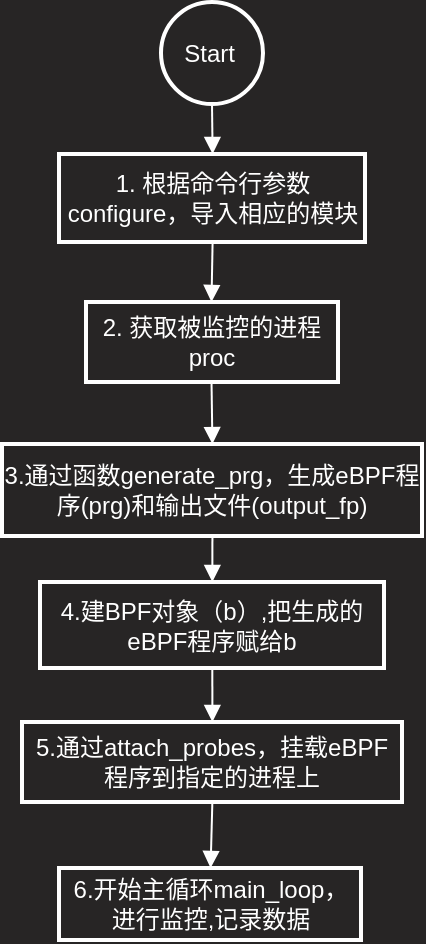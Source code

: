 <mxfile version="21.5.2" type="github" pages="9">
  <diagram name="top_snoop" id="3nX2BSyTHCfL3Wa8FLLo">
    <mxGraphModel dx="1050" dy="485" grid="1" gridSize="10" guides="1" tooltips="1" connect="1" arrows="1" fold="1" page="1" pageScale="1" pageWidth="827" pageHeight="1169" background="#272525" math="0" shadow="0">
      <root>
        <mxCell id="0" />
        <mxCell id="1" parent="0" />
        <mxCell id="h7UFg-lYE6FMvcC_o7Jn-14" value="Start " style="ellipse;aspect=fixed;strokeWidth=2;whiteSpace=wrap;fontColor=#FFFFFF;fillColor=none;strokeColor=#FFFFFF;" parent="1" vertex="1">
          <mxGeometry x="396.5" y="120" width="51" height="51" as="geometry" />
        </mxCell>
        <mxCell id="h7UFg-lYE6FMvcC_o7Jn-15" value="1. 根据命令行参数configure，导入相应的模块" style="whiteSpace=wrap;strokeWidth=2;strokeColor=#FFFFFF;fontColor=#FFFFFF;fillColor=none;" parent="1" vertex="1">
          <mxGeometry x="345.5" y="196" width="153" height="44" as="geometry" />
        </mxCell>
        <mxCell id="h7UFg-lYE6FMvcC_o7Jn-16" value="2. 获取被监控的进程proc" style="whiteSpace=wrap;strokeWidth=2;fillColor=none;strokeColor=#FFFFFF;fontColor=#FFFFFF;" parent="1" vertex="1">
          <mxGeometry x="359" y="270" width="126" height="40" as="geometry" />
        </mxCell>
        <mxCell id="h7UFg-lYE6FMvcC_o7Jn-17" value="3.通过函数generate_prg，生成eBPF程序(prg)和输出文件(output_fp)" style="whiteSpace=wrap;strokeWidth=2;fillColor=none;strokeColor=#FFFFFF;fontColor=#FFFFFF;" parent="1" vertex="1">
          <mxGeometry x="317" y="341" width="210" height="46" as="geometry" />
        </mxCell>
        <mxCell id="h7UFg-lYE6FMvcC_o7Jn-18" value="4.建BPF对象（b）,把生成的eBPF程序赋给b" style="whiteSpace=wrap;strokeWidth=2;fillColor=none;strokeColor=#FFFFFF;fontColor=#FFFFFF;" parent="1" vertex="1">
          <mxGeometry x="336" y="410" width="172" height="43" as="geometry" />
        </mxCell>
        <mxCell id="h7UFg-lYE6FMvcC_o7Jn-19" value="5.通过attach_probes，挂载eBPF程序到指定的进程上" style="whiteSpace=wrap;strokeWidth=2;fillColor=none;strokeColor=#FFFFFF;fontColor=#FFFFFF;" parent="1" vertex="1">
          <mxGeometry x="327" y="480" width="190" height="40" as="geometry" />
        </mxCell>
        <mxCell id="h7UFg-lYE6FMvcC_o7Jn-20" value="6.开始主循环main_loop，进行监控,记录数据" style="whiteSpace=wrap;strokeWidth=2;fillColor=none;strokeColor=#FFFFFF;fontColor=#FFFFFF;" parent="1" vertex="1">
          <mxGeometry x="345.5" y="553" width="151" height="36" as="geometry" />
        </mxCell>
        <mxCell id="h7UFg-lYE6FMvcC_o7Jn-21" value="" style="curved=1;startArrow=none;endArrow=block;exitX=0.498;exitY=0.999;entryX=0.502;entryY=-0.004;rounded=0;strokeColor=#FFFFFF;" parent="1" source="h7UFg-lYE6FMvcC_o7Jn-14" target="h7UFg-lYE6FMvcC_o7Jn-15" edge="1">
          <mxGeometry relative="1" as="geometry">
            <Array as="points" />
          </mxGeometry>
        </mxCell>
        <mxCell id="h7UFg-lYE6FMvcC_o7Jn-22" value="" style="curved=1;startArrow=none;endArrow=block;exitX=0.502;exitY=1.008;entryX=0.498;entryY=0.008;rounded=0;strokeColor=#FFFFFF;" parent="1" source="h7UFg-lYE6FMvcC_o7Jn-15" target="h7UFg-lYE6FMvcC_o7Jn-16" edge="1">
          <mxGeometry relative="1" as="geometry">
            <Array as="points" />
          </mxGeometry>
        </mxCell>
        <mxCell id="h7UFg-lYE6FMvcC_o7Jn-23" value="" style="curved=1;startArrow=none;endArrow=block;exitX=0.498;exitY=1.02;entryX=0.501;entryY=-0.01;rounded=0;strokeColor=#FFFFFF;" parent="1" source="h7UFg-lYE6FMvcC_o7Jn-16" target="h7UFg-lYE6FMvcC_o7Jn-17" edge="1">
          <mxGeometry relative="1" as="geometry">
            <Array as="points" />
          </mxGeometry>
        </mxCell>
        <mxCell id="h7UFg-lYE6FMvcC_o7Jn-24" value="" style="curved=1;startArrow=none;endArrow=block;exitX=0.501;exitY=1.002;entryX=0.501;entryY=0.002;rounded=0;strokeColor=#FFFFFF;" parent="1" source="h7UFg-lYE6FMvcC_o7Jn-17" target="h7UFg-lYE6FMvcC_o7Jn-18" edge="1">
          <mxGeometry relative="1" as="geometry">
            <Array as="points" />
          </mxGeometry>
        </mxCell>
        <mxCell id="h7UFg-lYE6FMvcC_o7Jn-25" value="" style="curved=1;startArrow=none;endArrow=block;exitX=0.501;exitY=1.014;entryX=0.501;entryY=0.014;rounded=0;strokeColor=#FFFFFF;" parent="1" source="h7UFg-lYE6FMvcC_o7Jn-18" target="h7UFg-lYE6FMvcC_o7Jn-19" edge="1">
          <mxGeometry relative="1" as="geometry">
            <Array as="points" />
          </mxGeometry>
        </mxCell>
        <mxCell id="h7UFg-lYE6FMvcC_o7Jn-26" value="" style="curved=1;startArrow=none;endArrow=block;exitX=0.501;exitY=1.027;entryX=0.502;entryY=-0.004;rounded=0;strokeColor=#FFFFFF;" parent="1" source="h7UFg-lYE6FMvcC_o7Jn-19" target="h7UFg-lYE6FMvcC_o7Jn-20" edge="1">
          <mxGeometry relative="1" as="geometry">
            <Array as="points" />
          </mxGeometry>
        </mxCell>
      </root>
    </mxGraphModel>
  </diagram>
  <diagram id="IN9KLRWhwznHcERovsdw" name="cpu_top_record">
    <mxGraphModel dx="1750" dy="902" grid="0" gridSize="10" guides="1" tooltips="1" connect="1" arrows="1" fold="1" page="1" pageScale="1" pageWidth="827" pageHeight="1169" math="0" shadow="0">
      <root>
        <mxCell id="0" />
        <mxCell id="1" parent="0" />
        <mxCell id="AUOW7-mFv-4OuoYt6kua-1" value="开始" style="rounded=1;absoluteArcSize=1;arcSize=14;whiteSpace=wrap;strokeWidth=2;" vertex="1" parent="1">
          <mxGeometry x="473" y="20" width="48" height="33" as="geometry" />
        </mxCell>
        <mxCell id="AUOW7-mFv-4OuoYt6kua-2" value="获取进程列表pid_list" style="whiteSpace=wrap;strokeWidth=2;" vertex="1" parent="1">
          <mxGeometry x="433.5" y="79" width="127" height="38" as="geometry" />
        </mxCell>
        <mxCell id="AUOW7-mFv-4OuoYt6kua-3" value="遍历每个进程" style="rhombus;strokeWidth=2;whiteSpace=wrap;" vertex="1" parent="1">
          <mxGeometry x="438" y="145" width="118" height="44" as="geometry" />
        </mxCell>
        <mxCell id="AUOW7-mFv-4OuoYt6kua-4" value="执行 &#39;top&#39; 命令，获取进程的cpu使用情况" style="whiteSpace=wrap;strokeWidth=2;" vertex="1" parent="1">
          <mxGeometry x="244.5" y="213" width="120" height="39" as="geometry" />
        </mxCell>
        <mxCell id="AUOW7-mFv-4OuoYt6kua-5" value="按行处理 &#39;top&#39; 命令输出" style="whiteSpace=wrap;strokeWidth=2;" vertex="1" parent="1">
          <mxGeometry x="234.75" y="276" width="139.5" height="23" as="geometry" />
        </mxCell>
        <mxCell id="AUOW7-mFv-4OuoYt6kua-6" value="判断该行是否为空" style="rhombus;strokeWidth=2;whiteSpace=wrap;" vertex="1" parent="1">
          <mxGeometry x="229.75" y="328" width="149.5" height="55" as="geometry" />
        </mxCell>
        <mxCell id="AUOW7-mFv-4OuoYt6kua-7" value="跳过行" style="whiteSpace=wrap;strokeWidth=2;" vertex="1" parent="1">
          <mxGeometry x="134" y="623" width="65" height="33" as="geometry" />
        </mxCell>
        <mxCell id="AUOW7-mFv-4OuoYt6kua-8" value="按列分割行" style="whiteSpace=wrap;strokeWidth=2;" vertex="1" parent="1">
          <mxGeometry x="352" y="411" width="96" height="33" as="geometry" />
        </mxCell>
        <mxCell id="AUOW7-mFv-4OuoYt6kua-9" value="提取进程ID CPU使用率和进程名" style="whiteSpace=wrap;strokeWidth=2;" vertex="1" parent="1">
          <mxGeometry x="280.5" y="473" width="239" height="33" as="geometry" />
        </mxCell>
        <mxCell id="AUOW7-mFv-4OuoYt6kua-10" value="判断是否指定输出文件" style="rhombus;strokeWidth=2;whiteSpace=wrap;" vertex="1" parent="1">
          <mxGeometry x="300.25" y="534" width="199.5" height="53" as="geometry" />
        </mxCell>
        <mxCell id="AUOW7-mFv-4OuoYt6kua-11" value="将数据写入文件" style="whiteSpace=wrap;strokeWidth=2;" vertex="1" parent="1">
          <mxGeometry x="223" y="623" width="129" height="33" as="geometry" />
        </mxCell>
        <mxCell id="AUOW7-mFv-4OuoYt6kua-12" value="将数据打印到控制台" style="whiteSpace=wrap;strokeWidth=2;" vertex="1" parent="1">
          <mxGeometry x="382" y="623" width="161" height="33" as="geometry" />
        </mxCell>
        <mxCell id="AUOW7-mFv-4OuoYt6kua-13" value="结束每行处理" style="whiteSpace=wrap;strokeWidth=2;" vertex="1" parent="1">
          <mxGeometry x="301" y="742" width="113" height="33" as="geometry" />
        </mxCell>
        <mxCell id="AUOW7-mFv-4OuoYt6kua-14" value="结束" style="rounded=1;absoluteArcSize=1;arcSize=14;whiteSpace=wrap;strokeWidth=2;" vertex="1" parent="1">
          <mxGeometry x="472" y="219" width="49" height="33" as="geometry" />
        </mxCell>
        <mxCell id="AUOW7-mFv-4OuoYt6kua-15" value="" style="curved=1;startArrow=none;endArrow=block;exitX=0.491;exitY=1.012;entryX=0.496;entryY=0.012;rounded=0;" edge="1" parent="1" source="AUOW7-mFv-4OuoYt6kua-1" target="AUOW7-mFv-4OuoYt6kua-2">
          <mxGeometry relative="1" as="geometry">
            <Array as="points" />
          </mxGeometry>
        </mxCell>
        <mxCell id="AUOW7-mFv-4OuoYt6kua-16" value="" style="curved=1;startArrow=none;endArrow=block;exitX=0.496;exitY=1.024;entryX=0.497;entryY=-0.001;rounded=0;" edge="1" parent="1" source="AUOW7-mFv-4OuoYt6kua-2" target="AUOW7-mFv-4OuoYt6kua-3">
          <mxGeometry relative="1" as="geometry">
            <Array as="points" />
          </mxGeometry>
        </mxCell>
        <mxCell id="AUOW7-mFv-4OuoYt6kua-18" value="" style="curved=1;startArrow=none;endArrow=block;exitX=0.499;exitY=1.018;entryX=0.499;entryY=-0.012;rounded=0;" edge="1" parent="1" source="AUOW7-mFv-4OuoYt6kua-4" target="AUOW7-mFv-4OuoYt6kua-5">
          <mxGeometry relative="1" as="geometry">
            <Array as="points" />
          </mxGeometry>
        </mxCell>
        <mxCell id="AUOW7-mFv-4OuoYt6kua-19" value="" style="curved=1;startArrow=none;endArrow=block;exitX=0.499;exitY=1.0;entryX=0.499;entryY=3.576e-8;rounded=0;" edge="1" parent="1" source="AUOW7-mFv-4OuoYt6kua-5" target="AUOW7-mFv-4OuoYt6kua-6">
          <mxGeometry relative="1" as="geometry">
            <Array as="points" />
          </mxGeometry>
        </mxCell>
        <mxCell id="AUOW7-mFv-4OuoYt6kua-20" value="是" style="curved=1;startArrow=none;endArrow=block;exitX=-0.002;exitY=0.837;entryX=0.497;entryY=0.006;rounded=0;" edge="1" parent="1" source="AUOW7-mFv-4OuoYt6kua-6" target="AUOW7-mFv-4OuoYt6kua-7">
          <mxGeometry relative="1" as="geometry">
            <Array as="points" />
          </mxGeometry>
        </mxCell>
        <mxCell id="AUOW7-mFv-4OuoYt6kua-21" value="否" style="curved=1;startArrow=none;endArrow=block;exitX=0.857;exitY=1.002;entryX=0.495;entryY=-0.006;rounded=0;" edge="1" parent="1" source="AUOW7-mFv-4OuoYt6kua-6" target="AUOW7-mFv-4OuoYt6kua-8">
          <mxGeometry relative="1" as="geometry">
            <Array as="points">
              <mxPoint x="387" y="399" />
            </Array>
          </mxGeometry>
        </mxCell>
        <mxCell id="AUOW7-mFv-4OuoYt6kua-22" value="" style="curved=1;startArrow=none;endArrow=block;exitX=0.495;exitY=1.006;entryX=0.5;entryY=0.006;rounded=0;" edge="1" parent="1" source="AUOW7-mFv-4OuoYt6kua-8" target="AUOW7-mFv-4OuoYt6kua-9">
          <mxGeometry relative="1" as="geometry">
            <Array as="points" />
          </mxGeometry>
        </mxCell>
        <mxCell id="AUOW7-mFv-4OuoYt6kua-23" value="" style="curved=1;startArrow=none;endArrow=block;exitX=0.5;exitY=1.018;entryX=0.5;entryY=-0.002;rounded=0;" edge="1" parent="1" source="AUOW7-mFv-4OuoYt6kua-9" target="AUOW7-mFv-4OuoYt6kua-10">
          <mxGeometry relative="1" as="geometry">
            <Array as="points" />
          </mxGeometry>
        </mxCell>
        <mxCell id="AUOW7-mFv-4OuoYt6kua-24" value="是" style="curved=1;startArrow=none;endArrow=block;exitX=0.149;exitY=0.999;entryX=0.498;entryY=0.006;rounded=0;" edge="1" parent="1" source="AUOW7-mFv-4OuoYt6kua-10" target="AUOW7-mFv-4OuoYt6kua-11">
          <mxGeometry relative="1" as="geometry">
            <Array as="points" />
          </mxGeometry>
        </mxCell>
        <mxCell id="AUOW7-mFv-4OuoYt6kua-25" value="否" style="curved=1;startArrow=none;endArrow=block;exitX=0.851;exitY=0.999;entryX=0.496;entryY=0.006;rounded=0;" edge="1" parent="1" source="AUOW7-mFv-4OuoYt6kua-10" target="AUOW7-mFv-4OuoYt6kua-12">
          <mxGeometry relative="1" as="geometry">
            <Array as="points">
              <mxPoint x="458" y="604" />
            </Array>
          </mxGeometry>
        </mxCell>
        <mxCell id="AUOW7-mFv-4OuoYt6kua-26" value="" style="curved=1;startArrow=none;endArrow=block;exitX=0.497;exitY=1.018;rounded=0;" edge="1" parent="1">
          <mxGeometry relative="1" as="geometry">
            <Array as="points">
              <mxPoint x="188" y="713" />
              <mxPoint x="248" y="761" />
            </Array>
            <mxPoint x="172.997" y="656" as="sourcePoint" />
            <mxPoint x="297" y="753" as="targetPoint" />
          </mxGeometry>
        </mxCell>
        <mxCell id="AUOW7-mFv-4OuoYt6kua-27" value="" style="curved=1;startArrow=none;endArrow=block;exitX=0.498;exitY=1.018;entryX=0.156;entryY=-0.012;rounded=0;" edge="1" parent="1" source="AUOW7-mFv-4OuoYt6kua-11" target="AUOW7-mFv-4OuoYt6kua-13">
          <mxGeometry relative="1" as="geometry">
            <Array as="points">
              <mxPoint x="323" y="708" />
            </Array>
          </mxGeometry>
        </mxCell>
        <mxCell id="AUOW7-mFv-4OuoYt6kua-28" value="" style="curved=1;startArrow=none;endArrow=block;exitX=0.496;exitY=1.018;entryX=0.845;entryY=-0.012;rounded=0;" edge="1" parent="1" source="AUOW7-mFv-4OuoYt6kua-12" target="AUOW7-mFv-4OuoYt6kua-13">
          <mxGeometry relative="1" as="geometry">
            <Array as="points" />
          </mxGeometry>
        </mxCell>
        <mxCell id="AUOW7-mFv-4OuoYt6kua-29" value="" style="curved=1;startArrow=none;endArrow=block;exitX=0.999;exitY=0.211;entryX=0.774;entryY=0.999;rounded=0;" edge="1" parent="1">
          <mxGeometry relative="1" as="geometry">
            <Array as="points">
              <mxPoint x="617" y="656" />
              <mxPoint x="555" y="370.8" />
            </Array>
            <mxPoint x="413" y="752.733" as="sourcePoint" />
            <mxPoint x="516.912" y="185.002" as="targetPoint" />
          </mxGeometry>
        </mxCell>
        <mxCell id="AUOW7-mFv-4OuoYt6kua-30" value="结束循环" style="curved=1;startArrow=none;endArrow=block;exitX=0.497;exitY=0.999;entryX=0.502;entryY=0.006;rounded=0;" edge="1" parent="1" source="AUOW7-mFv-4OuoYt6kua-3" target="AUOW7-mFv-4OuoYt6kua-14">
          <mxGeometry relative="1" as="geometry">
            <Array as="points" />
          </mxGeometry>
        </mxCell>
        <mxCell id="AUOW7-mFv-4OuoYt6kua-32" value="" style="curved=1;endArrow=classic;html=1;rounded=0;exitX=0;exitY=0.5;exitDx=0;exitDy=0;entryX=0.5;entryY=0;entryDx=0;entryDy=0;" edge="1" parent="1" source="AUOW7-mFv-4OuoYt6kua-3" target="AUOW7-mFv-4OuoYt6kua-4">
          <mxGeometry width="50" height="50" relative="1" as="geometry">
            <mxPoint x="387" y="318" as="sourcePoint" />
            <mxPoint x="437" y="268" as="targetPoint" />
            <Array as="points">
              <mxPoint x="363" y="163" />
              <mxPoint x="305" y="179" />
            </Array>
          </mxGeometry>
        </mxCell>
      </root>
    </mxGraphModel>
  </diagram>
  <diagram id="hdZc4Ev97IjyG26lCY4t" name="内存释放更新函数">
    <mxGraphModel dx="1235" dy="636" grid="0" gridSize="10" guides="1" tooltips="1" connect="1" arrows="1" fold="1" page="1" pageScale="1" pageWidth="827" pageHeight="1169" math="0" shadow="0">
      <root>
        <mxCell id="0" />
        <mxCell id="1" parent="0" />
        <mxCell id="1NngMsgMbWUKY6UWsDFl-1" value="开始" style="whiteSpace=wrap;strokeWidth=2;" vertex="1" parent="1">
          <mxGeometry x="220.5" y="226" width="48" height="33" as="geometry" />
        </mxCell>
        <mxCell id="1NngMsgMbWUKY6UWsDFl-2" value="在`combined_allocs`哈希表中查找&#xa;tgid对应的内存分配信息，值赋给`existing_cinfo`，" style="rhombus;strokeWidth=2;whiteSpace=wrap;" vertex="1" parent="1">
          <mxGeometry x="114" y="286" width="261" height="82" as="geometry" />
        </mxCell>
        <mxCell id="1NngMsgMbWUKY6UWsDFl-3" value="获取旧的内存分配信息，将`existing_cinfo`指向的值赋给`cinfo`" style="whiteSpace=wrap;strokeWidth=2;" vertex="1" parent="1">
          <mxGeometry x="55" y="409" width="172" height="49" as="geometry" />
        </mxCell>
        <mxCell id="1NngMsgMbWUKY6UWsDFl-4" value="初始化内存分配信息" style="whiteSpace=wrap;strokeWidth=2;" vertex="1" parent="1">
          <mxGeometry x="267" y="410" width="171" height="48" as="geometry" />
        </mxCell>
        <mxCell id="1NngMsgMbWUKY6UWsDFl-5" value="判断释放内存大小是否大于等于总分配内存大小" style="whiteSpace=wrap;strokeWidth=2;" vertex="1" parent="1">
          <mxGeometry x="72" y="508" width="352" height="33" as="geometry" />
        </mxCell>
        <mxCell id="1NngMsgMbWUKY6UWsDFl-6" value="总分配内存大小设为0" style="whiteSpace=wrap;strokeWidth=2;" vertex="1" parent="1">
          <mxGeometry x="20" y="610" width="169" height="33" as="geometry" />
        </mxCell>
        <mxCell id="1NngMsgMbWUKY6UWsDFl-7" value="从总分配内存大小中减去释放的内存大小" style="whiteSpace=wrap;strokeWidth=2;" vertex="1" parent="1">
          <mxGeometry x="239" y="610" width="231" height="33" as="geometry" />
        </mxCell>
        <mxCell id="1NngMsgMbWUKY6UWsDFl-8" value="判断分配次数是否大于0" style="whiteSpace=wrap;strokeWidth=2;" vertex="1" parent="1">
          <mxGeometry x="152.5" y="673" width="184" height="33" as="geometry" />
        </mxCell>
        <mxCell id="1NngMsgMbWUKY6UWsDFl-9" value="分配次数减1" style="whiteSpace=wrap;strokeWidth=2;" vertex="1" parent="1">
          <mxGeometry x="108" y="754" width="104" height="33" as="geometry" />
        </mxCell>
        <mxCell id="1NngMsgMbWUKY6UWsDFl-10" value="分配次数保持不变" style="whiteSpace=wrap;strokeWidth=2;" vertex="1" parent="1">
          <mxGeometry x="261" y="754" width="145" height="33" as="geometry" />
        </mxCell>
        <mxCell id="1NngMsgMbWUKY6UWsDFl-11" value="在`combined_allocs`哈希表中更新内存分配，将键为`tgid`的项的值赋为`cinfo`" style="whiteSpace=wrap;strokeWidth=2;" vertex="1" parent="1">
          <mxGeometry x="141" y="828" width="220" height="33" as="geometry" />
        </mxCell>
        <mxCell id="1NngMsgMbWUKY6UWsDFl-12" value="结束" style="whiteSpace=wrap;strokeWidth=2;" vertex="1" parent="1">
          <mxGeometry x="227" y="888" width="49" height="33" as="geometry" />
        </mxCell>
        <mxCell id="1NngMsgMbWUKY6UWsDFl-13" value="" style="curved=1;startArrow=none;endArrow=block;exitX=0.492;exitY=1.012;rounded=0;entryX=0.5;entryY=0;entryDx=0;entryDy=0;" edge="1" parent="1" source="1NngMsgMbWUKY6UWsDFl-1" target="1NngMsgMbWUKY6UWsDFl-2">
          <mxGeometry relative="1" as="geometry">
            <Array as="points" />
            <mxPoint x="243" y="160" as="targetPoint" />
          </mxGeometry>
        </mxCell>
        <mxCell id="1NngMsgMbWUKY6UWsDFl-14" value="找到" style="curved=1;startArrow=none;endArrow=block;exitX=0.16;exitY=1.002;entryX=0.499;entryY=-0.004;rounded=0;" edge="1" parent="1" source="1NngMsgMbWUKY6UWsDFl-2" target="1NngMsgMbWUKY6UWsDFl-3">
          <mxGeometry relative="1" as="geometry">
            <Array as="points">
              <mxPoint x="138" y="391" />
            </Array>
          </mxGeometry>
        </mxCell>
        <mxCell id="1NngMsgMbWUKY6UWsDFl-15" value="未找到" style="curved=1;startArrow=none;endArrow=block;exitX=0.84;exitY=1.002;entryX=0.496;entryY=-0.004;rounded=0;" edge="1" parent="1" source="1NngMsgMbWUKY6UWsDFl-2" target="1NngMsgMbWUKY6UWsDFl-4">
          <mxGeometry relative="1" as="geometry">
            <Array as="points">
              <mxPoint x="357" y="391" />
            </Array>
          </mxGeometry>
        </mxCell>
        <mxCell id="1NngMsgMbWUKY6UWsDFl-16" value="" style="curved=1;startArrow=none;endArrow=block;exitX=0.499;exitY=1.008;entryX=0.375;entryY=0.008;rounded=0;" edge="1" parent="1" source="1NngMsgMbWUKY6UWsDFl-3" target="1NngMsgMbWUKY6UWsDFl-5">
          <mxGeometry relative="1" as="geometry">
            <Array as="points">
              <mxPoint x="138" y="483" />
            </Array>
          </mxGeometry>
        </mxCell>
        <mxCell id="1NngMsgMbWUKY6UWsDFl-17" value="" style="curved=1;startArrow=none;endArrow=block;exitX=0.496;exitY=1.008;entryX=0.623;entryY=0.008;rounded=0;" edge="1" parent="1" source="1NngMsgMbWUKY6UWsDFl-4" target="1NngMsgMbWUKY6UWsDFl-5">
          <mxGeometry relative="1" as="geometry">
            <Array as="points">
              <mxPoint x="357" y="483" />
            </Array>
          </mxGeometry>
        </mxCell>
        <mxCell id="1NngMsgMbWUKY6UWsDFl-18" value="是" style="curved=1;startArrow=none;endArrow=block;exitX=0.365;exitY=1.02;entryX=0.499;entryY=0.002;rounded=0;" edge="1" parent="1" source="1NngMsgMbWUKY6UWsDFl-5" target="1NngMsgMbWUKY6UWsDFl-6">
          <mxGeometry relative="1" as="geometry">
            <Array as="points">
              <mxPoint x="104" y="576" />
            </Array>
          </mxGeometry>
        </mxCell>
        <mxCell id="1NngMsgMbWUKY6UWsDFl-19" value="否" style="curved=1;startArrow=none;endArrow=block;exitX=0.632;exitY=1.02;entryX=0.498;entryY=0.002;rounded=0;" edge="1" parent="1" source="1NngMsgMbWUKY6UWsDFl-5" target="1NngMsgMbWUKY6UWsDFl-7">
          <mxGeometry relative="1" as="geometry">
            <Array as="points">
              <mxPoint x="391" y="576" />
            </Array>
          </mxGeometry>
        </mxCell>
        <mxCell id="1NngMsgMbWUKY6UWsDFl-20" value="" style="curved=1;startArrow=none;endArrow=block;exitX=0.499;exitY=1.014;entryX=0.186;entryY=0.014;rounded=0;" edge="1" parent="1" source="1NngMsgMbWUKY6UWsDFl-6" target="1NngMsgMbWUKY6UWsDFl-8">
          <mxGeometry relative="1" as="geometry">
            <Array as="points" />
          </mxGeometry>
        </mxCell>
        <mxCell id="1NngMsgMbWUKY6UWsDFl-21" value="" style="curved=1;startArrow=none;endArrow=block;exitX=0.498;exitY=1.014;entryX=0.81;entryY=0.014;rounded=0;" edge="1" parent="1" source="1NngMsgMbWUKY6UWsDFl-7" target="1NngMsgMbWUKY6UWsDFl-8">
          <mxGeometry relative="1" as="geometry">
            <Array as="points" />
          </mxGeometry>
        </mxCell>
        <mxCell id="1NngMsgMbWUKY6UWsDFl-22" value="是" style="curved=1;startArrow=none;endArrow=block;exitX=0.342;exitY=1.026;entryX=0.504;entryY=0.008;rounded=0;" edge="1" parent="1" source="1NngMsgMbWUKY6UWsDFl-8" target="1NngMsgMbWUKY6UWsDFl-9">
          <mxGeometry relative="1" as="geometry">
            <Array as="points">
              <mxPoint x="160" y="761" />
            </Array>
          </mxGeometry>
        </mxCell>
        <mxCell id="1NngMsgMbWUKY6UWsDFl-23" value="否" style="curved=1;startArrow=none;endArrow=block;exitX=0.653;exitY=1.026;entryX=0.495;entryY=0.008;rounded=0;" edge="1" parent="1" source="1NngMsgMbWUKY6UWsDFl-8" target="1NngMsgMbWUKY6UWsDFl-10">
          <mxGeometry relative="1" as="geometry">
            <Array as="points">
              <mxPoint x="335" y="761" />
            </Array>
          </mxGeometry>
        </mxCell>
        <mxCell id="1NngMsgMbWUKY6UWsDFl-24" value="" style="curved=1;startArrow=none;endArrow=block;exitX=0.504;exitY=1.02;entryX=0.339;entryY=-0.011;rounded=0;" edge="1" parent="1" source="1NngMsgMbWUKY6UWsDFl-9" target="1NngMsgMbWUKY6UWsDFl-11">
          <mxGeometry relative="1" as="geometry">
            <Array as="points" />
          </mxGeometry>
        </mxCell>
        <mxCell id="1NngMsgMbWUKY6UWsDFl-25" value="" style="curved=1;startArrow=none;endArrow=block;exitX=0.495;exitY=1.02;entryX=0.657;entryY=-0.011;rounded=0;" edge="1" parent="1" source="1NngMsgMbWUKY6UWsDFl-10" target="1NngMsgMbWUKY6UWsDFl-11">
          <mxGeometry relative="1" as="geometry">
            <Array as="points" />
          </mxGeometry>
        </mxCell>
        <mxCell id="1NngMsgMbWUKY6UWsDFl-26" value="" style="curved=1;startArrow=none;endArrow=block;exitX=0.498;exitY=1.002;entryX=0.502;entryY=0.002;rounded=0;" edge="1" parent="1" source="1NngMsgMbWUKY6UWsDFl-11" target="1NngMsgMbWUKY6UWsDFl-12">
          <mxGeometry relative="1" as="geometry">
            <Array as="points" />
          </mxGeometry>
        </mxCell>
      </root>
    </mxGraphModel>
  </diagram>
  <diagram id="TjBMJBHKjW4htiPbsV9B" name="内存释放-异常情况">
    <mxGraphModel dx="1050" dy="541" grid="0" gridSize="10" guides="1" tooltips="1" connect="1" arrows="1" fold="1" page="1" pageScale="1" pageWidth="827" pageHeight="1169" math="0" shadow="0">
      <root>
        <mxCell id="0" />
        <mxCell id="1" parent="0" />
        <mxCell id="QXWXVMbuQS7lF9Gm1cix-12" value="否" style="curved=1;startArrow=none;endArrow=block;exitX=0.213;exitY=1.006;entryX=3.893e-8;entryY=0.246;rounded=0;" edge="1" parent="1" target="QXWXVMbuQS7lF9Gm1cix-5">
          <mxGeometry relative="1" as="geometry">
            <Array as="points">
              <mxPoint x="20" y="254" />
              <mxPoint x="20" y="532" />
            </Array>
            <mxPoint x="113.642" y="220" as="sourcePoint" />
          </mxGeometry>
        </mxCell>
        <mxCell id="QXWXVMbuQS7lF9Gm1cix-18" value="开始" style="whiteSpace=wrap;strokeWidth=2;" vertex="1" parent="1">
          <mxGeometry x="201" y="50" width="48" height="33" as="geometry" />
        </mxCell>
        <mxCell id="QXWXVMbuQS7lF9Gm1cix-19" value="尝试释放内存" style="whiteSpace=wrap;strokeWidth=2;" vertex="1" parent="1">
          <mxGeometry x="169" y="103" width="112" height="33" as="geometry" />
        </mxCell>
        <mxCell id="QXWXVMbuQS7lF9Gm1cix-20" value="删除内存分配信息" style="whiteSpace=wrap;strokeWidth=2;" vertex="1" parent="1">
          <mxGeometry x="249" y="420" width="145" height="33" as="geometry" />
        </mxCell>
        <mxCell id="QXWXVMbuQS7lF9Gm1cix-21" value="打印警告信息" style="whiteSpace=wrap;strokeWidth=2;" vertex="1" parent="1">
          <mxGeometry x="63" y="187" width="113" height="33" as="geometry" />
        </mxCell>
        <mxCell id="QXWXVMbuQS7lF9Gm1cix-22" value="创建记录异常信息的变量`cinfo`，并将`total_size`设为当前进程ID，`number_of_allocs`设为尝试释放的内存地址。" style="whiteSpace=wrap;strokeWidth=2;" vertex="1" parent="1">
          <mxGeometry x="27.5" y="249" width="184" height="61" as="geometry" />
        </mxCell>
        <mxCell id="QXWXVMbuQS7lF9Gm1cix-23" value="设置异常标识（将`tgid`设置为`PID_MAX+1`，这是一个不可能的线程组ID）" style="whiteSpace=wrap;strokeWidth=2;" vertex="1" parent="1">
          <mxGeometry x="28.5" y="333" width="183" height="52" as="geometry" />
        </mxCell>
        <mxCell id="QXWXVMbuQS7lF9Gm1cix-24" value="记录异常信息到哈希表`combined_allocs`" style="whiteSpace=wrap;strokeWidth=2;" vertex="1" parent="1">
          <mxGeometry x="32" y="422" width="175" height="33" as="geometry" />
        </mxCell>
        <mxCell id="QXWXVMbuQS7lF9Gm1cix-25" value="结束" style="whiteSpace=wrap;strokeWidth=2;" vertex="1" parent="1">
          <mxGeometry x="200" y="492" width="49" height="33" as="geometry" />
        </mxCell>
        <mxCell id="QXWXVMbuQS7lF9Gm1cix-26" value="" style="curved=1;startArrow=none;endArrow=block;exitX=0.501;exitY=1.012;entryX=0.5;entryY=0.012;rounded=0;" edge="1" parent="1" source="QXWXVMbuQS7lF9Gm1cix-18" target="QXWXVMbuQS7lF9Gm1cix-19">
          <mxGeometry relative="1" as="geometry">
            <Array as="points" />
          </mxGeometry>
        </mxCell>
        <mxCell id="QXWXVMbuQS7lF9Gm1cix-27" value="找到对应的内存分配信息" style="curved=1;startArrow=none;endArrow=block;exitX=0.822;exitY=1.024;entryX=0.501;entryY=0.012;rounded=0;" edge="1" parent="1" source="QXWXVMbuQS7lF9Gm1cix-19" target="QXWXVMbuQS7lF9Gm1cix-20">
          <mxGeometry relative="1" as="geometry">
            <Array as="points">
              <mxPoint x="335" y="171" />
            </Array>
          </mxGeometry>
        </mxCell>
        <mxCell id="QXWXVMbuQS7lF9Gm1cix-28" value="找不到对应的内存分配信息" style="curved=1;startArrow=none;endArrow=block;exitX=0.179;exitY=1.024;entryX=0.499;entryY=0.006;rounded=0;" edge="1" parent="1" source="QXWXVMbuQS7lF9Gm1cix-19" target="QXWXVMbuQS7lF9Gm1cix-21">
          <mxGeometry relative="1" as="geometry">
            <Array as="points">
              <mxPoint x="115" y="171" />
            </Array>
          </mxGeometry>
        </mxCell>
        <mxCell id="QXWXVMbuQS7lF9Gm1cix-29" value="" style="curved=1;startArrow=none;endArrow=block;exitX=0.499;exitY=1.018;entryX=0.497;entryY=-0.012;rounded=0;" edge="1" parent="1" source="QXWXVMbuQS7lF9Gm1cix-21" target="QXWXVMbuQS7lF9Gm1cix-22">
          <mxGeometry relative="1" as="geometry">
            <Array as="points" />
          </mxGeometry>
        </mxCell>
        <mxCell id="QXWXVMbuQS7lF9Gm1cix-30" value="" style="curved=1;startArrow=none;endArrow=block;exitX=0.497;exitY=1.0;entryX=0.495;entryY=1.734e-7;rounded=0;" edge="1" parent="1" source="QXWXVMbuQS7lF9Gm1cix-22" target="QXWXVMbuQS7lF9Gm1cix-23">
          <mxGeometry relative="1" as="geometry">
            <Array as="points" />
          </mxGeometry>
        </mxCell>
        <mxCell id="QXWXVMbuQS7lF9Gm1cix-31" value="" style="curved=1;startArrow=none;endArrow=block;exitX=0.495;exitY=1.012;entryX=0.499;entryY=0.012;rounded=0;" edge="1" parent="1" source="QXWXVMbuQS7lF9Gm1cix-23" target="QXWXVMbuQS7lF9Gm1cix-24">
          <mxGeometry relative="1" as="geometry">
            <Array as="points" />
          </mxGeometry>
        </mxCell>
        <mxCell id="QXWXVMbuQS7lF9Gm1cix-32" value="" style="curved=1;startArrow=none;endArrow=block;exitX=0.499;exitY=1.024;entryX=-0.005;entryY=0.22;rounded=0;" edge="1" parent="1" source="QXWXVMbuQS7lF9Gm1cix-24" target="QXWXVMbuQS7lF9Gm1cix-25">
          <mxGeometry relative="1" as="geometry">
            <Array as="points">
              <mxPoint x="140" y="488" />
            </Array>
          </mxGeometry>
        </mxCell>
        <mxCell id="QXWXVMbuQS7lF9Gm1cix-33" value="" style="curved=1;startArrow=none;endArrow=block;exitX=0.501;exitY=1.024;entryX=0.987;entryY=0.22;rounded=0;" edge="1" parent="1" source="QXWXVMbuQS7lF9Gm1cix-20" target="QXWXVMbuQS7lF9Gm1cix-25">
          <mxGeometry relative="1" as="geometry">
            <Array as="points">
              <mxPoint x="304" y="491" />
            </Array>
          </mxGeometry>
        </mxCell>
      </root>
    </mxGraphModel>
  </diagram>
  <diagram id="Qkxh0dV4tTyi8s2o6wSK" name="network_record">
    <mxGraphModel dx="1235" dy="636" grid="0" gridSize="10" guides="1" tooltips="1" connect="1" arrows="1" fold="1" page="1" pageScale="1" pageWidth="827" pageHeight="1169" math="0" shadow="0">
      <root>
        <mxCell id="0" />
        <mxCell id="1" parent="0" />
        <mxCell id="63xmf0QQKzZDDCpswBvF-1" value="定义网络记录函数network_record" style="whiteSpace=wrap;strokeWidth=2;" vertex="1" parent="1">
          <mxGeometry x="76" y="20" width="144" height="33" as="geometry" />
        </mxCell>
        <mxCell id="63xmf0QQKzZDDCpswBvF-2" value="定义命名元组ThroughputKey用于存储进程ID和名称" style="whiteSpace=wrap;strokeWidth=2;" vertex="1" parent="1">
          <mxGeometry x="64.5" y="73" width="167" height="42" as="geometry" />
        </mxCell>
        <mxCell id="63xmf0QQKzZDDCpswBvF-3" value="初始化字典throughput，于存储每个进程的接收和发送字节数" style="whiteSpace=wrap;strokeWidth=2;" vertex="1" parent="1">
          <mxGeometry x="76.5" y="210" width="142.5" height="47" as="geometry" />
        </mxCell>
        <mxCell id="63xmf0QQKzZDDCpswBvF-4" value="遍历接收字节的哈希表send_bytes，将每个进程的接收字节数存储到默认字典中" style="whiteSpace=wrap;strokeWidth=2;" vertex="1" parent="1">
          <mxGeometry x="60" y="277" width="174" height="57" as="geometry" />
        </mxCell>
        <mxCell id="63xmf0QQKzZDDCpswBvF-5" value="清空接收字节哈希表" style="whiteSpace=wrap;strokeWidth=2;" vertex="1" parent="1">
          <mxGeometry x="67.5" y="352" width="159" height="33" as="geometry" />
        </mxCell>
        <mxCell id="63xmf0QQKzZDDCpswBvF-6" value="遍历发送字节的哈希表recv_bytes，将每个进程的发送字节数存储到默认字典中" style="whiteSpace=wrap;strokeWidth=2;" vertex="1" parent="1">
          <mxGeometry x="62" y="415" width="173" height="57" as="geometry" />
        </mxCell>
        <mxCell id="63xmf0QQKzZDDCpswBvF-7" value="清空发送字节哈希表" style="whiteSpace=wrap;strokeWidth=2;" vertex="1" parent="1">
          <mxGeometry x="69" y="520" width="159" height="33" as="geometry" />
        </mxCell>
        <mxCell id="63xmf0QQKzZDDCpswBvF-9" value="遍历吞吐量字典throughput并写入输出文件" style="whiteSpace=wrap;strokeWidth=2;" vertex="1" parent="1">
          <mxGeometry x="69.75" y="581" width="156" height="34" as="geometry" />
        </mxCell>
        <mxCell id="63xmf0QQKzZDDCpswBvF-10" value="检查输出文件是否有有效数据" style="whiteSpace=wrap;strokeWidth=2;" vertex="1" parent="1">
          <mxGeometry x="66.5" y="640" width="161" height="33" as="geometry" />
        </mxCell>
        <mxCell id="63xmf0QQKzZDDCpswBvF-11" value="结束" style="whiteSpace=wrap;strokeWidth=2;" vertex="1" parent="1">
          <mxGeometry x="136" y="789" width="49" height="33" as="geometry" />
        </mxCell>
        <mxCell id="63xmf0QQKzZDDCpswBvF-12" value="遍历snoop_proc哈希表并将网络流量空值写入输出文件" style="whiteSpace=wrap;strokeWidth=2;" vertex="1" parent="1">
          <mxGeometry x="136" y="719" width="158" height="43" as="geometry" />
        </mxCell>
        <mxCell id="63xmf0QQKzZDDCpswBvF-13" value="" style="curved=1;startArrow=none;endArrow=block;exitX=0.501;exitY=1.012;entryX=0.501;entryY=0.012;rounded=0;" edge="1" parent="1" source="63xmf0QQKzZDDCpswBvF-1" target="63xmf0QQKzZDDCpswBvF-2">
          <mxGeometry relative="1" as="geometry">
            <Array as="points" />
          </mxGeometry>
        </mxCell>
        <mxCell id="63xmf0QQKzZDDCpswBvF-14" value="" style="curved=1;startArrow=none;endArrow=block;exitX=0.501;exitY=1.024;entryX=0.5;entryY=0;rounded=0;entryDx=0;entryDy=0;" edge="1" parent="1" source="63xmf0QQKzZDDCpswBvF-2" target="63xmf0QQKzZDDCpswBvF-25">
          <mxGeometry relative="1" as="geometry">
            <Array as="points" />
          </mxGeometry>
        </mxCell>
        <mxCell id="63xmf0QQKzZDDCpswBvF-15" value="" style="curved=1;startArrow=none;endArrow=block;exitX=0.501;exitY=1.006;entryX=0.501;entryY=0.006;rounded=0;" edge="1" parent="1" source="63xmf0QQKzZDDCpswBvF-3" target="63xmf0QQKzZDDCpswBvF-4">
          <mxGeometry relative="1" as="geometry">
            <Array as="points" />
          </mxGeometry>
        </mxCell>
        <mxCell id="63xmf0QQKzZDDCpswBvF-16" value="" style="curved=1;startArrow=none;endArrow=block;exitX=0.501;exitY=1.018;entryX=0.498;entryY=-0.012;rounded=0;" edge="1" parent="1" source="63xmf0QQKzZDDCpswBvF-4" target="63xmf0QQKzZDDCpswBvF-5">
          <mxGeometry relative="1" as="geometry">
            <Array as="points" />
          </mxGeometry>
        </mxCell>
        <mxCell id="63xmf0QQKzZDDCpswBvF-17" value="" style="curved=1;startArrow=none;endArrow=block;exitX=0.498;exitY=1.0;entryX=0.501;entryY=2.312e-7;rounded=0;" edge="1" parent="1" source="63xmf0QQKzZDDCpswBvF-5" target="63xmf0QQKzZDDCpswBvF-6">
          <mxGeometry relative="1" as="geometry">
            <Array as="points" />
          </mxGeometry>
        </mxCell>
        <mxCell id="63xmf0QQKzZDDCpswBvF-18" value="" style="curved=1;startArrow=none;endArrow=block;exitX=0.501;exitY=1.012;entryX=0.498;entryY=0.012;rounded=0;" edge="1" parent="1" source="63xmf0QQKzZDDCpswBvF-6" target="63xmf0QQKzZDDCpswBvF-7">
          <mxGeometry relative="1" as="geometry">
            <Array as="points" />
          </mxGeometry>
        </mxCell>
        <mxCell id="63xmf0QQKzZDDCpswBvF-20" value="" style="curved=1;startArrow=none;endArrow=block;exitX=0.5;exitY=1;entryX=0.499;entryY=0.006;rounded=0;exitDx=0;exitDy=0;" edge="1" parent="1" source="63xmf0QQKzZDDCpswBvF-7" target="63xmf0QQKzZDDCpswBvF-9">
          <mxGeometry relative="1" as="geometry">
            <Array as="points" />
            <mxPoint x="148.188" y="637" as="sourcePoint" />
          </mxGeometry>
        </mxCell>
        <mxCell id="63xmf0QQKzZDDCpswBvF-21" value="" style="curved=1;startArrow=none;endArrow=block;exitX=0.499;exitY=1.018;entryX=0.498;entryY=-0.012;rounded=0;" edge="1" parent="1" source="63xmf0QQKzZDDCpswBvF-9" target="63xmf0QQKzZDDCpswBvF-10">
          <mxGeometry relative="1" as="geometry">
            <Array as="points" />
          </mxGeometry>
        </mxCell>
        <mxCell id="63xmf0QQKzZDDCpswBvF-22" value="有有效数据" style="curved=1;startArrow=none;endArrow=block;exitX=0.273;exitY=1.0;entryX=-0.002;entryY=0.222;rounded=0;" edge="1" parent="1" source="63xmf0QQKzZDDCpswBvF-10" target="63xmf0QQKzZDDCpswBvF-11">
          <mxGeometry x="-0.004" relative="1" as="geometry">
            <Array as="points">
              <mxPoint x="47" y="743" />
              <mxPoint x="76" y="810" />
            </Array>
            <mxPoint as="offset" />
          </mxGeometry>
        </mxCell>
        <mxCell id="63xmf0QQKzZDDCpswBvF-23" value="无有效数据" style="curved=1;startArrow=none;endArrow=block;exitX=0.723;exitY=1.0;entryX=0.499;entryY=0.012;rounded=0;" edge="1" parent="1" source="63xmf0QQKzZDDCpswBvF-10" target="63xmf0QQKzZDDCpswBvF-12">
          <mxGeometry relative="1" as="geometry">
            <Array as="points">
              <mxPoint x="208" y="687" />
            </Array>
          </mxGeometry>
        </mxCell>
        <mxCell id="63xmf0QQKzZDDCpswBvF-24" value="" style="curved=1;startArrow=none;endArrow=block;exitX=0.499;exitY=1.024;entryX=0.989;entryY=0.222;rounded=0;" edge="1" parent="1" source="63xmf0QQKzZDDCpswBvF-12" target="63xmf0QQKzZDDCpswBvF-11">
          <mxGeometry relative="1" as="geometry">
            <Array as="points" />
          </mxGeometry>
        </mxCell>
        <mxCell id="63xmf0QQKzZDDCpswBvF-25" value="定义一个函数get_throughput_key用于从BPF哈希表的键中获取进程ID和名称" style="whiteSpace=wrap;strokeWidth=2;" vertex="1" parent="1">
          <mxGeometry x="62" y="137" width="173" height="51" as="geometry" />
        </mxCell>
        <mxCell id="63xmf0QQKzZDDCpswBvF-26" value="" style="curved=1;startArrow=none;endArrow=block;rounded=0;entryX=0.5;entryY=0;entryDx=0;entryDy=0;" edge="1" parent="1" source="63xmf0QQKzZDDCpswBvF-25" target="63xmf0QQKzZDDCpswBvF-3">
          <mxGeometry relative="1" as="geometry">
            <Array as="points" />
            <mxPoint x="158" y="125" as="sourcePoint" />
            <mxPoint x="391" y="258" as="targetPoint" />
          </mxGeometry>
        </mxCell>
      </root>
    </mxGraphModel>
  </diagram>
  <diagram id="AyItFhLict3pD4sPVEYT" name="LOF算法-CPU">
    <mxGraphModel dx="1050" dy="541" grid="0" gridSize="10" guides="1" tooltips="1" connect="1" arrows="1" fold="1" page="1" pageScale="1" pageWidth="827" pageHeight="1169" math="0" shadow="0">
      <root>
        <mxCell id="0" />
        <mxCell id="1" parent="0" />
        <mxCell id="f_HRtTUhIwgNPRs2G8nR-1" value="开始" style="whiteSpace=wrap;strokeWidth=2;" vertex="1" parent="1">
          <mxGeometry x="151" y="20" width="48" height="33" as="geometry" />
        </mxCell>
        <mxCell id="f_HRtTUhIwgNPRs2G8nR-2" value="从cpu.csv读取数据" style="whiteSpace=wrap;strokeWidth=2;" vertex="1" parent="1">
          <mxGeometry x="99" y="103" width="150" height="33" as="geometry" />
        </mxCell>
        <mxCell id="f_HRtTUhIwgNPRs2G8nR-3" value="结束行 &gt;= 数据长度?&#xa;防止索引错误" style="rhombus;strokeWidth=2;whiteSpace=wrap;" vertex="1" parent="1">
          <mxGeometry x="77" y="187" width="194" height="60" as="geometry" />
        </mxCell>
        <mxCell id="f_HRtTUhIwgNPRs2G8nR-4" value="设置结束行 = 数据长度 - 1" style="whiteSpace=wrap;strokeWidth=2;" vertex="1" parent="1">
          <mxGeometry x="151" y="304" width="201" height="33" as="geometry" />
        </mxCell>
        <mxCell id="f_HRtTUhIwgNPRs2G8nR-5" value="选择从开始行到结束行的数据" style="whiteSpace=wrap;strokeWidth=2;" vertex="1" parent="1">
          <mxGeometry x="73" y="384" width="225" height="33" as="geometry" />
        </mxCell>
        <mxCell id="f_HRtTUhIwgNPRs2G8nR-6" value="创建ticks列表，存储时间戳" style="whiteSpace=wrap;strokeWidth=2;" vertex="1" parent="1">
          <mxGeometry x="129.5" y="443" width="112" height="33" as="geometry" />
        </mxCell>
        <mxCell id="f_HRtTUhIwgNPRs2G8nR-7" value="创建LOF模型" style="whiteSpace=wrap;strokeWidth=2;" vertex="1" parent="1">
          <mxGeometry x="132.5" y="498" width="106" height="33" as="geometry" />
        </mxCell>
        <mxCell id="f_HRtTUhIwgNPRs2G8nR-8" value="将&#39;TICKS&#39;和&#39;CPU%&#39;转换为numpy数组，并用reshape归一化，拼接成训练数据" style="whiteSpace=wrap;strokeWidth=2;" vertex="1" parent="1">
          <mxGeometry x="77" y="558" width="218" height="33" as="geometry" />
        </mxCell>
        <mxCell id="f_HRtTUhIwgNPRs2G8nR-10" value="用训练数据训练LOF模型" style="whiteSpace=wrap;strokeWidth=2;" vertex="1" parent="1">
          <mxGeometry x="93" y="618" width="186" height="33" as="geometry" />
        </mxCell>
        <mxCell id="f_HRtTUhIwgNPRs2G8nR-11" value="获取训练数据的预测标签和决策分数" style="whiteSpace=wrap;strokeWidth=2;" vertex="1" parent="1">
          <mxGeometry x="49.5" y="679" width="273" height="33" as="geometry" />
        </mxCell>
        <mxCell id="f_HRtTUhIwgNPRs2G8nR-12" value="将预测标签添加到原始数据中作为&#39;outlier&#39;" style="whiteSpace=wrap;strokeWidth=2;" vertex="1" parent="1">
          <mxGeometry x="48.25" y="734" width="275.5" height="31" as="geometry" />
        </mxCell>
        <mxCell id="f_HRtTUhIwgNPRs2G8nR-13" value="提取正常数据点和异常数据点" style="whiteSpace=wrap;strokeWidth=2;" vertex="1" parent="1">
          <mxGeometry x="90.25" y="793" width="190.5" height="32" as="geometry" />
        </mxCell>
        <mxCell id="f_HRtTUhIwgNPRs2G8nR-14" value="创建散点图" style="whiteSpace=wrap;strokeWidth=2;" vertex="1" parent="1">
          <mxGeometry x="138" y="852" width="95" height="33" as="geometry" />
        </mxCell>
        <mxCell id="f_HRtTUhIwgNPRs2G8nR-17" value="" style="curved=1;startArrow=none;endArrow=block;exitX=0.488;exitY=1.012;entryX=0.503;entryY=0.012;rounded=0;" edge="1" parent="1" source="f_HRtTUhIwgNPRs2G8nR-1" target="f_HRtTUhIwgNPRs2G8nR-2">
          <mxGeometry relative="1" as="geometry">
            <Array as="points" />
          </mxGeometry>
        </mxCell>
        <mxCell id="f_HRtTUhIwgNPRs2G8nR-18" value="" style="curved=1;startArrow=none;endArrow=block;exitX=0.503;exitY=1.024;entryX=0.502;entryY=-0.001;rounded=0;" edge="1" parent="1" source="f_HRtTUhIwgNPRs2G8nR-2" target="f_HRtTUhIwgNPRs2G8nR-3">
          <mxGeometry relative="1" as="geometry">
            <Array as="points" />
          </mxGeometry>
        </mxCell>
        <mxCell id="f_HRtTUhIwgNPRs2G8nR-19" value="是" style="curved=1;startArrow=none;endArrow=block;exitX=0.775;exitY=0.999;rounded=0;" edge="1" parent="1" source="f_HRtTUhIwgNPRs2G8nR-3">
          <mxGeometry relative="1" as="geometry">
            <Array as="points">
              <mxPoint x="238" y="259" />
            </Array>
            <mxPoint x="251" y="303" as="targetPoint" />
          </mxGeometry>
        </mxCell>
        <mxCell id="f_HRtTUhIwgNPRs2G8nR-20" value="否" style="curved=1;startArrow=none;endArrow=block;exitX=0.229;exitY=0.999;entryX=0.25;entryY=0;rounded=0;entryDx=0;entryDy=0;" edge="1" parent="1" source="f_HRtTUhIwgNPRs2G8nR-3" target="f_HRtTUhIwgNPRs2G8nR-5">
          <mxGeometry x="0.079" y="-10" relative="1" as="geometry">
            <Array as="points">
              <mxPoint x="97" y="283" />
            </Array>
            <mxPoint as="offset" />
          </mxGeometry>
        </mxCell>
        <mxCell id="f_HRtTUhIwgNPRs2G8nR-21" value="" style="curved=1;startArrow=none;endArrow=block;exitX=0.498;exitY=1.019;entryX=0.627;entryY=-0.011;rounded=0;" edge="1" parent="1" source="f_HRtTUhIwgNPRs2G8nR-4" target="f_HRtTUhIwgNPRs2G8nR-5">
          <mxGeometry relative="1" as="geometry">
            <Array as="points">
              <mxPoint x="248" y="355" />
            </Array>
          </mxGeometry>
        </mxCell>
        <mxCell id="f_HRtTUhIwgNPRs2G8nR-22" value="" style="curved=1;startArrow=none;endArrow=block;exitX=0.5;exitY=1.001;entryX=0.504;entryY=0.001;rounded=0;" edge="1" parent="1" source="f_HRtTUhIwgNPRs2G8nR-5" target="f_HRtTUhIwgNPRs2G8nR-6">
          <mxGeometry relative="1" as="geometry">
            <Array as="points" />
          </mxGeometry>
        </mxCell>
        <mxCell id="f_HRtTUhIwgNPRs2G8nR-23" value="" style="curved=1;startArrow=none;endArrow=block;exitX=0.504;exitY=1.013;entryX=0.504;entryY=0.013;rounded=0;" edge="1" parent="1" source="f_HRtTUhIwgNPRs2G8nR-6" target="f_HRtTUhIwgNPRs2G8nR-7">
          <mxGeometry relative="1" as="geometry">
            <Array as="points" />
          </mxGeometry>
        </mxCell>
        <mxCell id="f_HRtTUhIwgNPRs2G8nR-24" value="" style="curved=1;startArrow=none;endArrow=block;exitX=0.504;exitY=1.025;entryX=0.5;entryY=-0.005;rounded=0;" edge="1" parent="1" source="f_HRtTUhIwgNPRs2G8nR-7" target="f_HRtTUhIwgNPRs2G8nR-8">
          <mxGeometry relative="1" as="geometry">
            <Array as="points" />
          </mxGeometry>
        </mxCell>
        <mxCell id="f_HRtTUhIwgNPRs2G8nR-25" value="" style="curved=1;startArrow=none;endArrow=block;exitX=0.5;exitY=1.007;entryX=0.499;entryY=0.007;rounded=0;" edge="1" parent="1" source="f_HRtTUhIwgNPRs2G8nR-8">
          <mxGeometry relative="1" as="geometry">
            <Array as="points" />
            <mxPoint x="185.905" y="619" as="targetPoint" />
          </mxGeometry>
        </mxCell>
        <mxCell id="f_HRtTUhIwgNPRs2G8nR-27" value="" style="curved=1;startArrow=none;endArrow=block;exitX=0.502;exitY=1.001;entryX=0.5;entryY=0.001;rounded=0;" edge="1" parent="1" source="f_HRtTUhIwgNPRs2G8nR-10" target="f_HRtTUhIwgNPRs2G8nR-11">
          <mxGeometry relative="1" as="geometry">
            <Array as="points" />
          </mxGeometry>
        </mxCell>
        <mxCell id="f_HRtTUhIwgNPRs2G8nR-28" value="" style="curved=1;startArrow=none;endArrow=block;exitX=0.5;exitY=1.013;entryX=0.5;entryY=0.013;rounded=0;" edge="1" parent="1" source="f_HRtTUhIwgNPRs2G8nR-11" target="f_HRtTUhIwgNPRs2G8nR-12">
          <mxGeometry relative="1" as="geometry">
            <Array as="points" />
          </mxGeometry>
        </mxCell>
        <mxCell id="f_HRtTUhIwgNPRs2G8nR-29" value="" style="curved=1;startArrow=none;endArrow=block;exitX=0.5;exitY=1.025;entryX=0.5;entryY=-0.005;rounded=0;" edge="1" parent="1" source="f_HRtTUhIwgNPRs2G8nR-12" target="f_HRtTUhIwgNPRs2G8nR-13">
          <mxGeometry relative="1" as="geometry">
            <Array as="points" />
          </mxGeometry>
        </mxCell>
        <mxCell id="f_HRtTUhIwgNPRs2G8nR-30" value="" style="curved=1;startArrow=none;endArrow=block;exitX=0.5;exitY=1.007;entryX=0.499;entryY=0.007;rounded=0;" edge="1" parent="1" source="f_HRtTUhIwgNPRs2G8nR-13" target="f_HRtTUhIwgNPRs2G8nR-14">
          <mxGeometry relative="1" as="geometry">
            <Array as="points" />
          </mxGeometry>
        </mxCell>
        <mxCell id="f_HRtTUhIwgNPRs2G8nR-34" value="" style="curved=1;startArrow=none;endArrow=block;exitX=0.499;exitY=1.019;rounded=0;" edge="1" parent="1" source="f_HRtTUhIwgNPRs2G8nR-14" target="f_HRtTUhIwgNPRs2G8nR-16">
          <mxGeometry relative="1" as="geometry">
            <Array as="points" />
            <mxPoint x="186" y="950" as="sourcePoint" />
            <mxPoint x="164" y="1076" as="targetPoint" />
          </mxGeometry>
        </mxCell>
        <mxCell id="f_HRtTUhIwgNPRs2G8nR-16" value="结束" style="whiteSpace=wrap;strokeWidth=2;" vertex="1" parent="1">
          <mxGeometry x="161.5" y="912" width="49" height="33" as="geometry" />
        </mxCell>
      </root>
    </mxGraphModel>
  </diagram>
  <diagram id="ur0uYbYhb6Oy95V3zYhx" name="lstm">
    <mxGraphModel dx="1235" dy="636" grid="0" gridSize="10" guides="1" tooltips="1" connect="1" arrows="1" fold="1" page="1" pageScale="1" pageWidth="827" pageHeight="1169" math="0" shadow="0">
      <root>
        <mxCell id="0" />
        <mxCell id="1" parent="0" />
        <mxCell id="KW4T4Z0CXXI1eELuqT9G-261" value="开始" style="whiteSpace=wrap;strokeWidth=2;" vertex="1" parent="1">
          <mxGeometry x="174" y="389" width="48" height="33" as="geometry" />
        </mxCell>
        <mxCell id="KW4T4Z0CXXI1eELuqT9G-263" value="创建模型实例&#xa;model = Model(1, 256, num_layers=2, num_classes=1, device=device)" style="whiteSpace=wrap;strokeWidth=2;" vertex="1" parent="1">
          <mxGeometry x="89.5" y="464" width="211" height="47" as="geometry" />
        </mxCell>
        <mxCell id="KW4T4Z0CXXI1eELuqT9G-264" value="加载预训练模型，将它应用到model实例中&#xa;model.load_state_dict(torch.load(&quot;model.pkl&quot;))" style="whiteSpace=wrap;strokeWidth=2;" vertex="1" parent="1">
          <mxGeometry x="69" y="542" width="252" height="48" as="geometry" />
        </mxCell>
        <mxCell id="KW4T4Z0CXXI1eELuqT9G-266" value="设置模型为评估模式&#xa;model.eval()" style="whiteSpace=wrap;strokeWidth=2;" vertex="1" parent="1">
          <mxGeometry x="111.25" y="623" width="167.5" height="41" as="geometry" />
        </mxCell>
        <mxCell id="KW4T4Z0CXXI1eELuqT9G-301" value="" style="edgeStyle=orthogonalEdgeStyle;rounded=0;orthogonalLoop=1;jettySize=auto;html=1;" edge="1" parent="1" source="KW4T4Z0CXXI1eELuqT9G-268" target="KW4T4Z0CXXI1eELuqT9G-276">
          <mxGeometry relative="1" as="geometry" />
        </mxCell>
        <mxCell id="KW4T4Z0CXXI1eELuqT9G-268" value="处理数据，定义损失函数，使用L1损失" style="whiteSpace=wrap;strokeWidth=2;" vertex="1" parent="1">
          <mxGeometry x="130.75" y="687" width="128.5" height="44" as="geometry" />
        </mxCell>
        <mxCell id="KW4T4Z0CXXI1eELuqT9G-278" value="计算损失，如果损失大于60打印异常的CPU使用情况和损失" style="whiteSpace=wrap;strokeWidth=2;" vertex="1" parent="1">
          <mxGeometry x="103.5" y="836" width="183" height="56" as="geometry" />
        </mxCell>
        <mxCell id="KW4T4Z0CXXI1eELuqT9G-279" value="结束" style="whiteSpace=wrap;strokeWidth=2;" vertex="1" parent="1">
          <mxGeometry x="168" y="924" width="49" height="33" as="geometry" />
        </mxCell>
        <mxCell id="KW4T4Z0CXXI1eELuqT9G-281" value="" style="curved=1;startArrow=none;endArrow=block;exitX=0.498;exitY=1.024;entryX=0.497;entryY=-0.006;rounded=0;" edge="1" parent="1" target="KW4T4Z0CXXI1eELuqT9G-263">
          <mxGeometry relative="1" as="geometry">
            <Array as="points" />
            <mxPoint x="195.142" y="419" as="sourcePoint" />
          </mxGeometry>
        </mxCell>
        <mxCell id="KW4T4Z0CXXI1eELuqT9G-282" value="" style="curved=1;startArrow=none;endArrow=block;exitX=0.497;exitY=1.006;entryX=0.501;entryY=0.006;rounded=0;" edge="1" parent="1" source="KW4T4Z0CXXI1eELuqT9G-263" target="KW4T4Z0CXXI1eELuqT9G-264">
          <mxGeometry relative="1" as="geometry">
            <Array as="points" />
          </mxGeometry>
        </mxCell>
        <mxCell id="KW4T4Z0CXXI1eELuqT9G-284" value="" style="curved=1;startArrow=none;endArrow=block;entryX=0.498;entryY=2.312e-7;rounded=0;" edge="1" parent="1" source="KW4T4Z0CXXI1eELuqT9G-264" target="KW4T4Z0CXXI1eELuqT9G-266">
          <mxGeometry relative="1" as="geometry">
            <Array as="points" />
            <mxPoint x="195.124" y="670" as="sourcePoint" />
          </mxGeometry>
        </mxCell>
        <mxCell id="KW4T4Z0CXXI1eELuqT9G-285" value="" style="curved=1;startArrow=none;endArrow=block;exitX=0.498;exitY=1.012;rounded=0;" edge="1" parent="1" source="KW4T4Z0CXXI1eELuqT9G-266">
          <mxGeometry relative="1" as="geometry">
            <Array as="points" />
            <mxPoint x="195" y="688" as="targetPoint" />
          </mxGeometry>
        </mxCell>
        <mxCell id="KW4T4Z0CXXI1eELuqT9G-289" value="" style="curved=1;startArrow=none;endArrow=block;exitX=0.5;exitY=1;entryX=0.5;entryY=0;rounded=0;entryDx=0;entryDy=0;exitDx=0;exitDy=0;" edge="1" parent="1" source="KW4T4Z0CXXI1eELuqT9G-276" target="KW4T4Z0CXXI1eELuqT9G-278">
          <mxGeometry relative="1" as="geometry">
            <Array as="points" />
            <mxPoint x="194.504" y="862" as="sourcePoint" />
            <mxPoint x="194.504" y="912" as="targetPoint" />
          </mxGeometry>
        </mxCell>
        <mxCell id="KW4T4Z0CXXI1eELuqT9G-290" value="" style="curved=1;startArrow=none;endArrow=block;rounded=0;" edge="1" parent="1">
          <mxGeometry relative="1" as="geometry">
            <Array as="points" />
            <mxPoint x="195" y="739" as="sourcePoint" />
            <mxPoint x="195" y="753" as="targetPoint" />
          </mxGeometry>
        </mxCell>
        <mxCell id="KW4T4Z0CXXI1eELuqT9G-291" value="" style="curved=1;startArrow=none;endArrow=block;exitX=0.498;exitY=1.024;rounded=0;" edge="1" parent="1">
          <mxGeometry relative="1" as="geometry">
            <Array as="points" />
            <mxPoint x="192.022" y="890" as="sourcePoint" />
            <mxPoint x="192" y="925" as="targetPoint" />
          </mxGeometry>
        </mxCell>
        <mxCell id="KW4T4Z0CXXI1eELuqT9G-292" value="" style="curved=1;startArrow=none;endArrow=block;exitX=0.501;exitY=1.006;entryX=0.497;entryY=0.006;rounded=0;" edge="1" parent="1">
          <mxGeometry relative="1" as="geometry">
            <Array as="points" />
            <mxPoint x="195.123" y="1337" as="sourcePoint" />
            <mxPoint x="195.12" y="1387" as="targetPoint" />
          </mxGeometry>
        </mxCell>
        <mxCell id="KW4T4Z0CXXI1eELuqT9G-293" value="" style="curved=1;startArrow=none;endArrow=block;exitX=0.497;exitY=1.018;entryX=0.501;entryY=-0.012;rounded=0;" edge="1" parent="1">
          <mxGeometry relative="1" as="geometry">
            <Array as="points" />
            <mxPoint x="195.137" y="1420" as="sourcePoint" />
            <mxPoint x="195.121" y="1471" as="targetPoint" />
          </mxGeometry>
        </mxCell>
        <mxCell id="KW4T4Z0CXXI1eELuqT9G-300" value="" style="curved=1;startArrow=none;endArrow=block;exitX=0.501;exitY=1.018;rounded=0;" edge="1" parent="1" target="KW4T4Z0CXXI1eELuqT9G-276">
          <mxGeometry relative="1" as="geometry">
            <Array as="points" />
            <mxPoint x="195.136" y="784" as="sourcePoint" />
            <mxPoint x="195" y="815" as="targetPoint" />
          </mxGeometry>
        </mxCell>
        <mxCell id="KW4T4Z0CXXI1eELuqT9G-276" value="遍历数据加载器中的所有批次，对每个批次进行以下操作：通过模型对输入数据进行推断，得到输出结果" style="whiteSpace=wrap;strokeWidth=2;" vertex="1" parent="1">
          <mxGeometry x="80.75" y="753" width="228.5" height="62" as="geometry" />
        </mxCell>
      </root>
    </mxGraphModel>
  </diagram>
  <diagram id="hlvVAznfJB85VgQKH4Or" name="detect文件关系">
    <mxGraphModel dx="473" dy="531" grid="0" gridSize="10" guides="1" tooltips="1" connect="1" arrows="1" fold="1" page="1" pageScale="1" pageWidth="827" pageHeight="1169" math="0" shadow="0">
      <root>
        <mxCell id="0" />
        <mxCell id="1" parent="0" />
        <mxCell id="tLNOCQRMNJGWiS4onFmV-1" value="train.py" style="whiteSpace=wrap;strokeWidth=2;" vertex="1" parent="1">
          <mxGeometry x="10" y="345" width="73" height="33" as="geometry" />
        </mxCell>
        <mxCell id="tLNOCQRMNJGWiS4onFmV-2" value="model.pkl" style="whiteSpace=wrap;strokeWidth=2;" vertex="1" parent="1">
          <mxGeometry x="94" y="457" width="87" height="33" as="geometry" />
        </mxCell>
        <mxCell id="tLNOCQRMNJGWiS4onFmV-3" value="detect.py" style="whiteSpace=wrap;strokeWidth=2;" vertex="1" parent="1">
          <mxGeometry x="216" y="345" width="86" height="33" as="geometry" />
        </mxCell>
        <mxCell id="tLNOCQRMNJGWiS4onFmV-4" value="model.onnx" style="whiteSpace=wrap;strokeWidth=2;" vertex="1" parent="1">
          <mxGeometry x="311" y="457" width="100" height="33" as="geometry" />
        </mxCell>
        <mxCell id="tLNOCQRMNJGWiS4onFmV-5" value="detect_onnx.py" style="whiteSpace=wrap;strokeWidth=2;" vertex="1" parent="1">
          <mxGeometry x="400" y="345" width="128" height="33" as="geometry" />
        </mxCell>
        <mxCell id="tLNOCQRMNJGWiS4onFmV-6" value="生成" style="curved=1;startArrow=none;endArrow=block;exitX=0.493;exitY=1.012;entryX=0.494;entryY=-0.006;rounded=0;" edge="1" parent="1" source="tLNOCQRMNJGWiS4onFmV-1" target="tLNOCQRMNJGWiS4onFmV-2">
          <mxGeometry relative="1" as="geometry">
            <Array as="points" />
          </mxGeometry>
        </mxCell>
        <mxCell id="tLNOCQRMNJGWiS4onFmV-7" value="使用" style="curved=1;startArrow=none;endArrow=block;exitX=0.77;exitY=-0.182;entryX=0.5;entryY=1;rounded=0;exitDx=0;exitDy=0;exitPerimeter=0;entryDx=0;entryDy=0;" edge="1" parent="1" source="tLNOCQRMNJGWiS4onFmV-2" target="tLNOCQRMNJGWiS4onFmV-3">
          <mxGeometry relative="1" as="geometry">
            <Array as="points" />
          </mxGeometry>
        </mxCell>
        <mxCell id="tLNOCQRMNJGWiS4onFmV-8" value="生成" style="curved=1;startArrow=none;endArrow=block;exitX=0.5;exitY=1.0;entryX=0.5;entryY=0.012;rounded=0;" edge="1" parent="1" source="tLNOCQRMNJGWiS4onFmV-3" target="tLNOCQRMNJGWiS4onFmV-4">
          <mxGeometry relative="1" as="geometry">
            <Array as="points" />
          </mxGeometry>
        </mxCell>
        <mxCell id="tLNOCQRMNJGWiS4onFmV-9" value="使用" style="curved=1;startArrow=none;endArrow=block;exitX=0.5;exitY=0;entryX=0.5;entryY=1;rounded=0;exitDx=0;exitDy=0;entryDx=0;entryDy=0;" edge="1" parent="1" source="tLNOCQRMNJGWiS4onFmV-4" target="tLNOCQRMNJGWiS4onFmV-5">
          <mxGeometry x="0.002" relative="1" as="geometry">
            <Array as="points" />
            <mxPoint as="offset" />
          </mxGeometry>
        </mxCell>
        <mxCell id="tLNOCQRMNJGWiS4onFmV-10" value="异常点" style="whiteSpace=wrap;strokeWidth=2;" vertex="1" parent="1">
          <mxGeometry x="515" y="459" width="100" height="33" as="geometry" />
        </mxCell>
        <mxCell id="tLNOCQRMNJGWiS4onFmV-11" value="LOF算法" style="whiteSpace=wrap;strokeWidth=2;" vertex="1" parent="1">
          <mxGeometry x="604" y="347" width="128" height="33" as="geometry" />
        </mxCell>
        <mxCell id="tLNOCQRMNJGWiS4onFmV-12" value="检测出" style="curved=1;startArrow=none;endArrow=block;exitX=0.5;exitY=1.0;entryX=0.5;entryY=0.012;rounded=0;" edge="1" parent="1" target="tLNOCQRMNJGWiS4onFmV-10">
          <mxGeometry x="0.007" relative="1" as="geometry">
            <Array as="points" />
            <mxPoint x="463" y="380" as="sourcePoint" />
            <mxPoint as="offset" />
          </mxGeometry>
        </mxCell>
        <mxCell id="tLNOCQRMNJGWiS4onFmV-13" value="输入" style="curved=1;startArrow=none;endArrow=block;exitX=0.5;exitY=0;entryX=0.5;entryY=1;rounded=0;exitDx=0;exitDy=0;entryDx=0;entryDy=0;" edge="1" parent="1" source="tLNOCQRMNJGWiS4onFmV-10" target="tLNOCQRMNJGWiS4onFmV-11">
          <mxGeometry relative="1" as="geometry">
            <Array as="points" />
          </mxGeometry>
        </mxCell>
        <mxCell id="tLNOCQRMNJGWiS4onFmV-14" value="可视化的异常检测结果" style="whiteSpace=wrap;strokeWidth=2;" vertex="1" parent="1">
          <mxGeometry x="718" y="457" width="83" height="33" as="geometry" />
        </mxCell>
        <mxCell id="tLNOCQRMNJGWiS4onFmV-16" value="输出" style="curved=1;startArrow=none;endArrow=block;exitX=0.5;exitY=1.0;entryX=0.5;entryY=0.012;rounded=0;" edge="1" parent="1" target="tLNOCQRMNJGWiS4onFmV-14">
          <mxGeometry x="0.137" y="5" relative="1" as="geometry">
            <Array as="points" />
            <mxPoint x="666" y="378" as="sourcePoint" />
            <mxPoint as="offset" />
          </mxGeometry>
        </mxCell>
      </root>
    </mxGraphModel>
  </diagram>
  <diagram id="lvRkYQN7xVsasImGp6Zv" name="第 9 页">
    <mxGraphModel dx="1050" dy="541" grid="0" gridSize="10" guides="1" tooltips="1" connect="1" arrows="1" fold="1" page="1" pageScale="1" pageWidth="827" pageHeight="1169" math="0" shadow="0">
      <root>
        <mxCell id="0" />
        <mxCell id="1" parent="0" />
      </root>
    </mxGraphModel>
  </diagram>
</mxfile>
